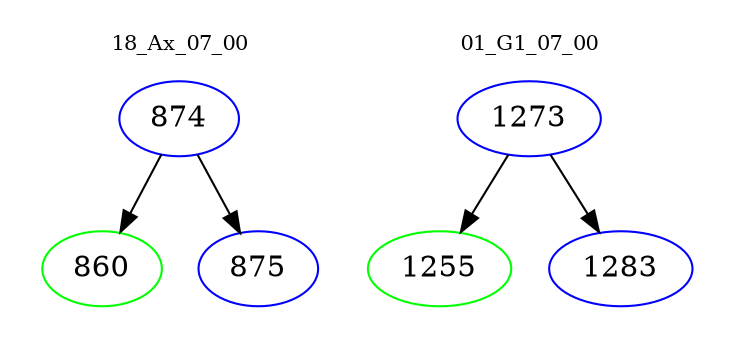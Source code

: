 digraph{
subgraph cluster_0 {
color = white
label = "18_Ax_07_00";
fontsize=10;
T0_874 [label="874", color="blue"]
T0_874 -> T0_860 [color="black"]
T0_860 [label="860", color="green"]
T0_874 -> T0_875 [color="black"]
T0_875 [label="875", color="blue"]
}
subgraph cluster_1 {
color = white
label = "01_G1_07_00";
fontsize=10;
T1_1273 [label="1273", color="blue"]
T1_1273 -> T1_1255 [color="black"]
T1_1255 [label="1255", color="green"]
T1_1273 -> T1_1283 [color="black"]
T1_1283 [label="1283", color="blue"]
}
}
